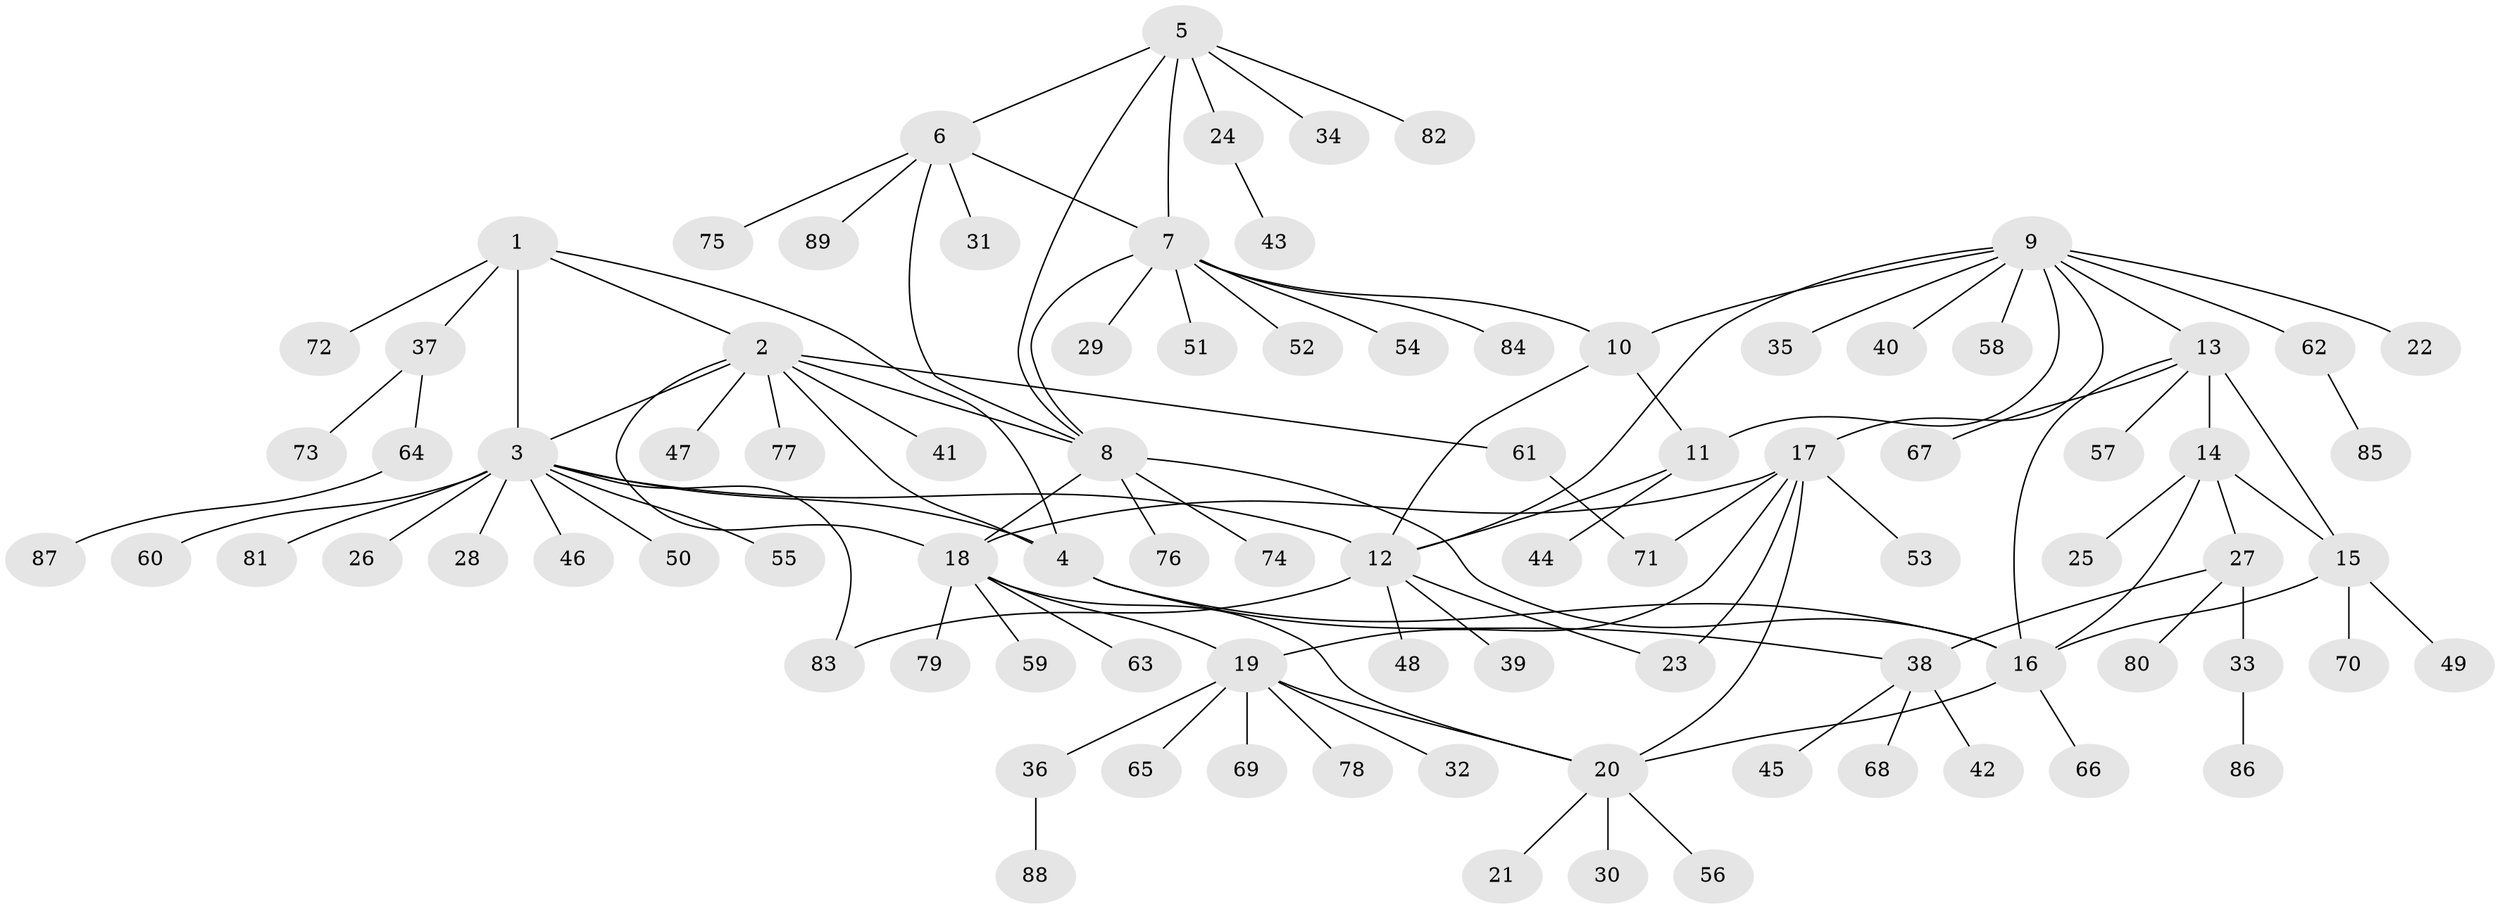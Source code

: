 // coarse degree distribution, {9: 0.02857142857142857, 6: 0.08571428571428572, 3: 0.05714285714285714, 4: 0.02857142857142857, 2: 0.08571428571428572, 7: 0.02857142857142857, 13: 0.02857142857142857, 1: 0.6571428571428571}
// Generated by graph-tools (version 1.1) at 2025/19/03/04/25 18:19:32]
// undirected, 89 vertices, 113 edges
graph export_dot {
graph [start="1"]
  node [color=gray90,style=filled];
  1;
  2;
  3;
  4;
  5;
  6;
  7;
  8;
  9;
  10;
  11;
  12;
  13;
  14;
  15;
  16;
  17;
  18;
  19;
  20;
  21;
  22;
  23;
  24;
  25;
  26;
  27;
  28;
  29;
  30;
  31;
  32;
  33;
  34;
  35;
  36;
  37;
  38;
  39;
  40;
  41;
  42;
  43;
  44;
  45;
  46;
  47;
  48;
  49;
  50;
  51;
  52;
  53;
  54;
  55;
  56;
  57;
  58;
  59;
  60;
  61;
  62;
  63;
  64;
  65;
  66;
  67;
  68;
  69;
  70;
  71;
  72;
  73;
  74;
  75;
  76;
  77;
  78;
  79;
  80;
  81;
  82;
  83;
  84;
  85;
  86;
  87;
  88;
  89;
  1 -- 2;
  1 -- 3;
  1 -- 4;
  1 -- 37;
  1 -- 72;
  2 -- 3;
  2 -- 4;
  2 -- 8;
  2 -- 18;
  2 -- 41;
  2 -- 47;
  2 -- 61;
  2 -- 77;
  3 -- 4;
  3 -- 12;
  3 -- 26;
  3 -- 28;
  3 -- 46;
  3 -- 50;
  3 -- 55;
  3 -- 60;
  3 -- 81;
  3 -- 83;
  4 -- 16;
  4 -- 38;
  5 -- 6;
  5 -- 7;
  5 -- 8;
  5 -- 24;
  5 -- 34;
  5 -- 82;
  6 -- 7;
  6 -- 8;
  6 -- 31;
  6 -- 75;
  6 -- 89;
  7 -- 8;
  7 -- 10;
  7 -- 29;
  7 -- 51;
  7 -- 52;
  7 -- 54;
  7 -- 84;
  8 -- 16;
  8 -- 18;
  8 -- 74;
  8 -- 76;
  9 -- 10;
  9 -- 11;
  9 -- 12;
  9 -- 13;
  9 -- 17;
  9 -- 22;
  9 -- 35;
  9 -- 40;
  9 -- 58;
  9 -- 62;
  10 -- 11;
  10 -- 12;
  11 -- 12;
  11 -- 44;
  12 -- 23;
  12 -- 39;
  12 -- 48;
  12 -- 83;
  13 -- 14;
  13 -- 15;
  13 -- 16;
  13 -- 57;
  13 -- 67;
  14 -- 15;
  14 -- 16;
  14 -- 25;
  14 -- 27;
  15 -- 16;
  15 -- 49;
  15 -- 70;
  16 -- 20;
  16 -- 66;
  17 -- 18;
  17 -- 19;
  17 -- 20;
  17 -- 23;
  17 -- 53;
  17 -- 71;
  18 -- 19;
  18 -- 20;
  18 -- 59;
  18 -- 63;
  18 -- 79;
  19 -- 20;
  19 -- 32;
  19 -- 36;
  19 -- 65;
  19 -- 69;
  19 -- 78;
  20 -- 21;
  20 -- 30;
  20 -- 56;
  24 -- 43;
  27 -- 33;
  27 -- 38;
  27 -- 80;
  33 -- 86;
  36 -- 88;
  37 -- 64;
  37 -- 73;
  38 -- 42;
  38 -- 45;
  38 -- 68;
  61 -- 71;
  62 -- 85;
  64 -- 87;
}
